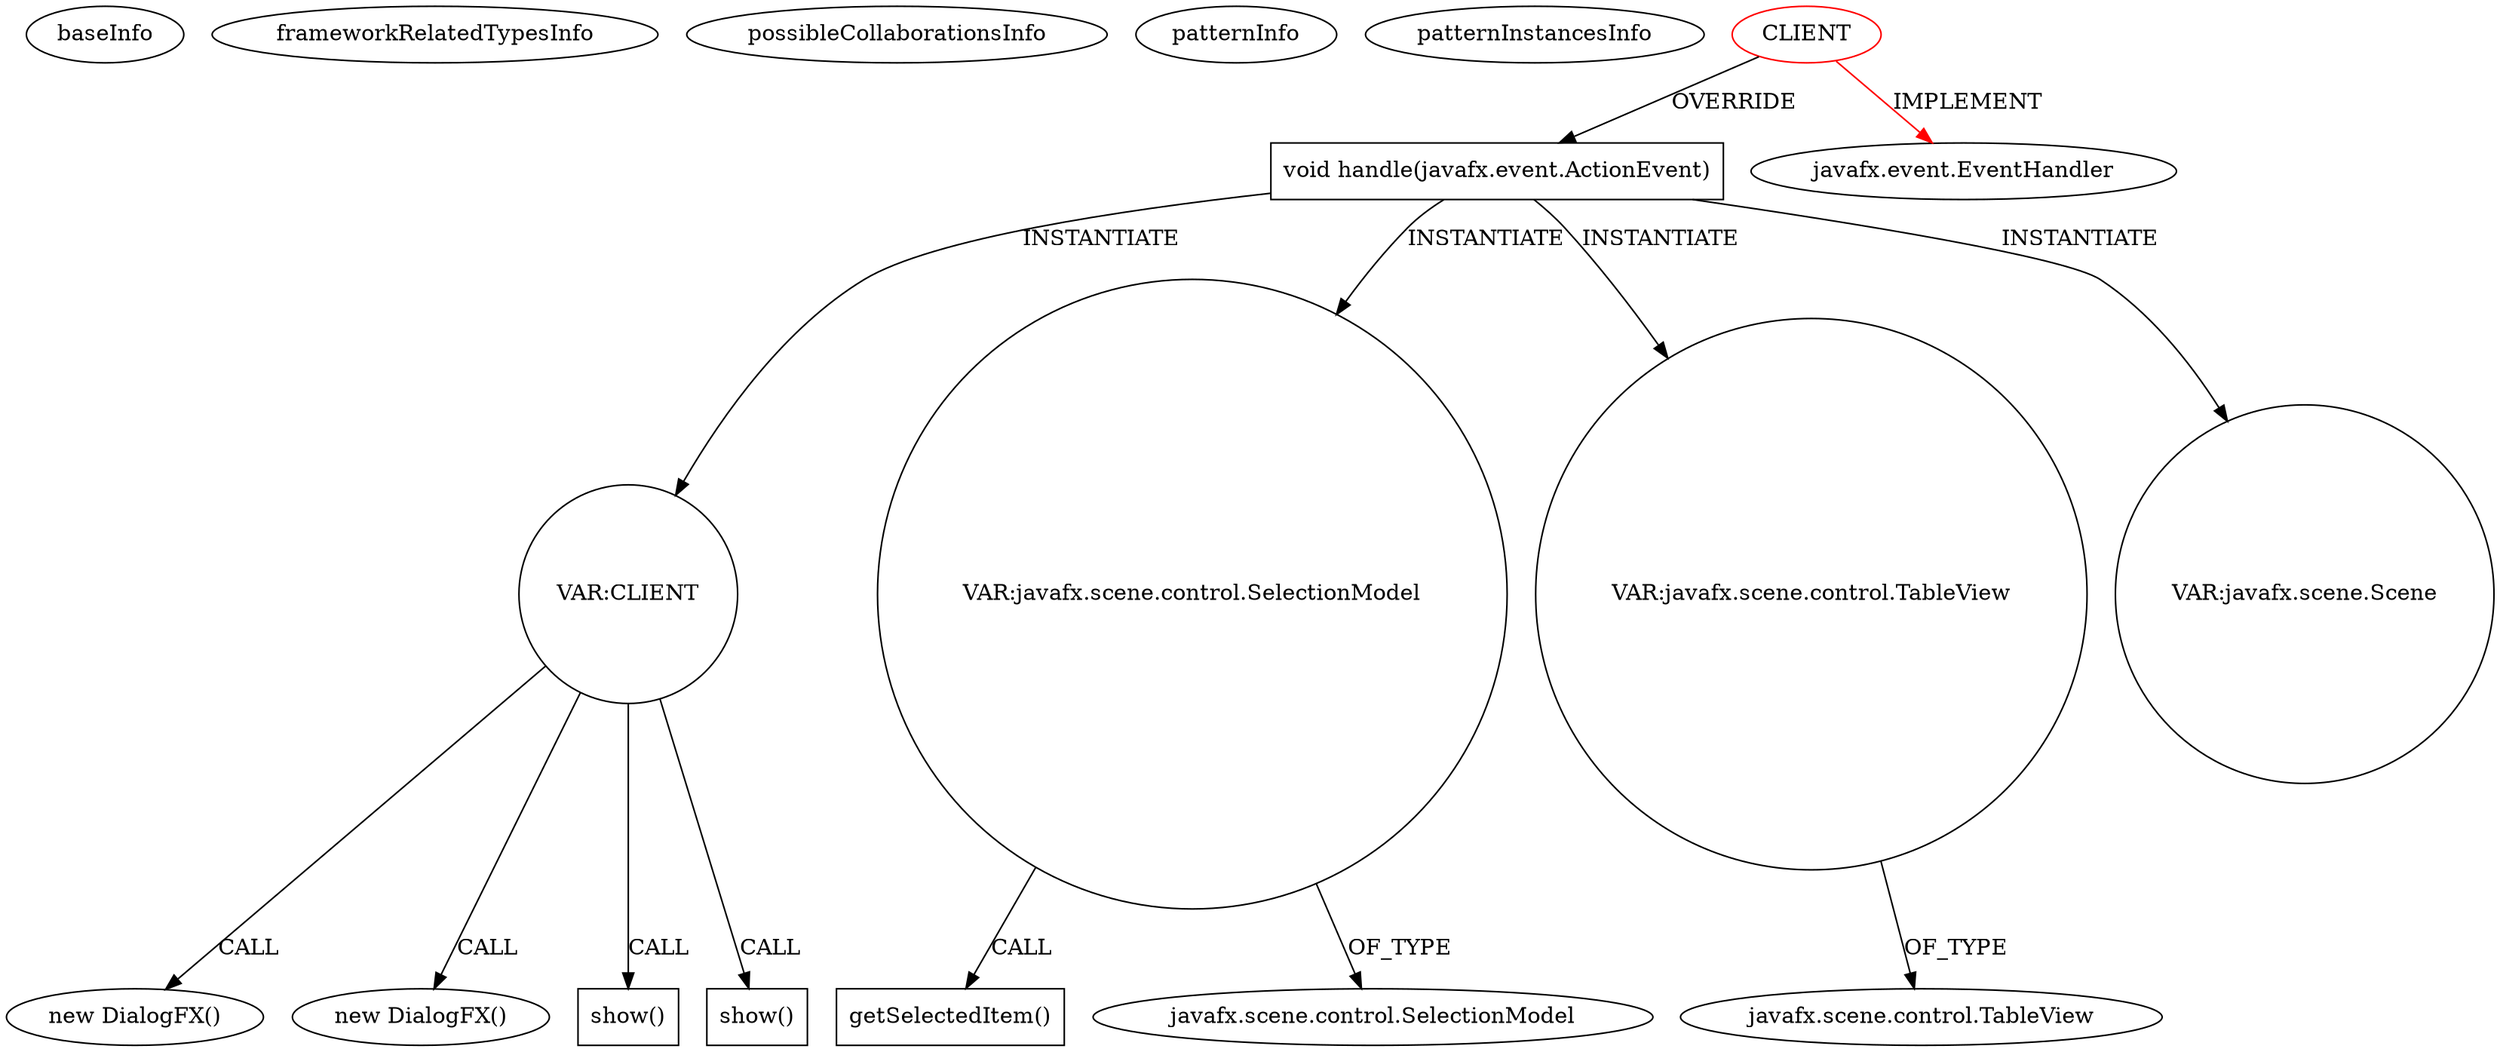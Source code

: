 digraph {
baseInfo[graphId=3399,category="pattern",isAnonymous=false,possibleRelation=false]
frameworkRelatedTypesInfo[0="javafx.event.EventHandler"]
possibleCollaborationsInfo[]
patternInfo[frequency=2.0,patternRootClient=0]
patternInstancesInfo[0="c1um5y-ShotPatterns~/c1um5y-ShotPatterns/ShotPatterns-master/src/org/shotpatterns/ui/ShotPatternsFX.java~DeleteButtonHandler~2234",1="c1um5y-ShotPatterns~/c1um5y-ShotPatterns/ShotPatterns-master/src/org/shotpatterns/ui/ShotPatternsFX.java~SearchSimilarMoviesButtonHandler~2233"]
11[label="new DialogFX()",vertexType="CONSTRUCTOR_CALL",isFrameworkType=false]
12[label="VAR:CLIENT",vertexType="VARIABLE_EXPRESION",isFrameworkType=false,shape=circle]
2[label="void handle(javafx.event.ActionEvent)",vertexType="OVERRIDING_METHOD_DECLARATION",isFrameworkType=false,shape=box]
0[label="CLIENT",vertexType="ROOT_CLIENT_CLASS_DECLARATION",isFrameworkType=false,color=red]
31[label="new DialogFX()",vertexType="CONSTRUCTOR_CALL",isFrameworkType=false]
40[label="show()",vertexType="INSIDE_CALL",isFrameworkType=false,shape=box]
22[label="show()",vertexType="INSIDE_CALL",isFrameworkType=false,shape=box]
5[label="VAR:javafx.scene.control.SelectionModel",vertexType="VARIABLE_EXPRESION",isFrameworkType=false,shape=circle]
6[label="getSelectedItem()",vertexType="INSIDE_CALL",isFrameworkType=false,shape=box]
7[label="javafx.scene.control.SelectionModel",vertexType="FRAMEWORK_CLASS_TYPE",isFrameworkType=false]
1[label="javafx.event.EventHandler",vertexType="FRAMEWORK_INTERFACE_TYPE",isFrameworkType=false]
8[label="VAR:javafx.scene.control.TableView",vertexType="VARIABLE_EXPRESION",isFrameworkType=false,shape=circle]
10[label="javafx.scene.control.TableView",vertexType="FRAMEWORK_CLASS_TYPE",isFrameworkType=false]
33[label="VAR:javafx.scene.Scene",vertexType="VARIABLE_EXPRESION",isFrameworkType=false,shape=circle]
2->8[label="INSTANTIATE"]
12->22[label="CALL"]
12->11[label="CALL"]
2->33[label="INSTANTIATE"]
2->12[label="INSTANTIATE"]
12->40[label="CALL"]
2->5[label="INSTANTIATE"]
0->1[label="IMPLEMENT",color=red]
8->10[label="OF_TYPE"]
5->6[label="CALL"]
5->7[label="OF_TYPE"]
0->2[label="OVERRIDE"]
12->31[label="CALL"]
}
